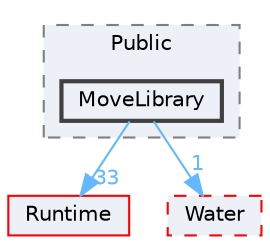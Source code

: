 digraph "MoveLibrary"
{
 // INTERACTIVE_SVG=YES
 // LATEX_PDF_SIZE
  bgcolor="transparent";
  edge [fontname=Helvetica,fontsize=10,labelfontname=Helvetica,labelfontsize=10];
  node [fontname=Helvetica,fontsize=10,shape=box,height=0.2,width=0.4];
  compound=true
  subgraph clusterdir_d060392253ba66b31b607c682738beae {
    graph [ bgcolor="#edf0f7", pencolor="grey50", label="Public", fontname=Helvetica,fontsize=10 style="filled,dashed", URL="dir_d060392253ba66b31b607c682738beae.html",tooltip=""]
  dir_b5302c18900ec27b068365f7fc893980 [label="MoveLibrary", fillcolor="#edf0f7", color="grey25", style="filled,bold", URL="dir_b5302c18900ec27b068365f7fc893980.html",tooltip=""];
  }
  dir_7536b172fbd480bfd146a1b1acd6856b [label="Runtime", fillcolor="#edf0f7", color="red", style="filled", URL="dir_7536b172fbd480bfd146a1b1acd6856b.html",tooltip=""];
  dir_ab82942bdf2df46daacc23f33fecff3d [label="Water", fillcolor="#edf0f7", color="red", style="filled,dashed", URL="dir_ab82942bdf2df46daacc23f33fecff3d.html",tooltip=""];
  dir_b5302c18900ec27b068365f7fc893980->dir_7536b172fbd480bfd146a1b1acd6856b [headlabel="33", labeldistance=1.5 headhref="dir_000666_000984.html" href="dir_000666_000984.html" color="steelblue1" fontcolor="steelblue1"];
  dir_b5302c18900ec27b068365f7fc893980->dir_ab82942bdf2df46daacc23f33fecff3d [headlabel="1", labeldistance=1.5 headhref="dir_000666_001275.html" href="dir_000666_001275.html" color="steelblue1" fontcolor="steelblue1"];
}
